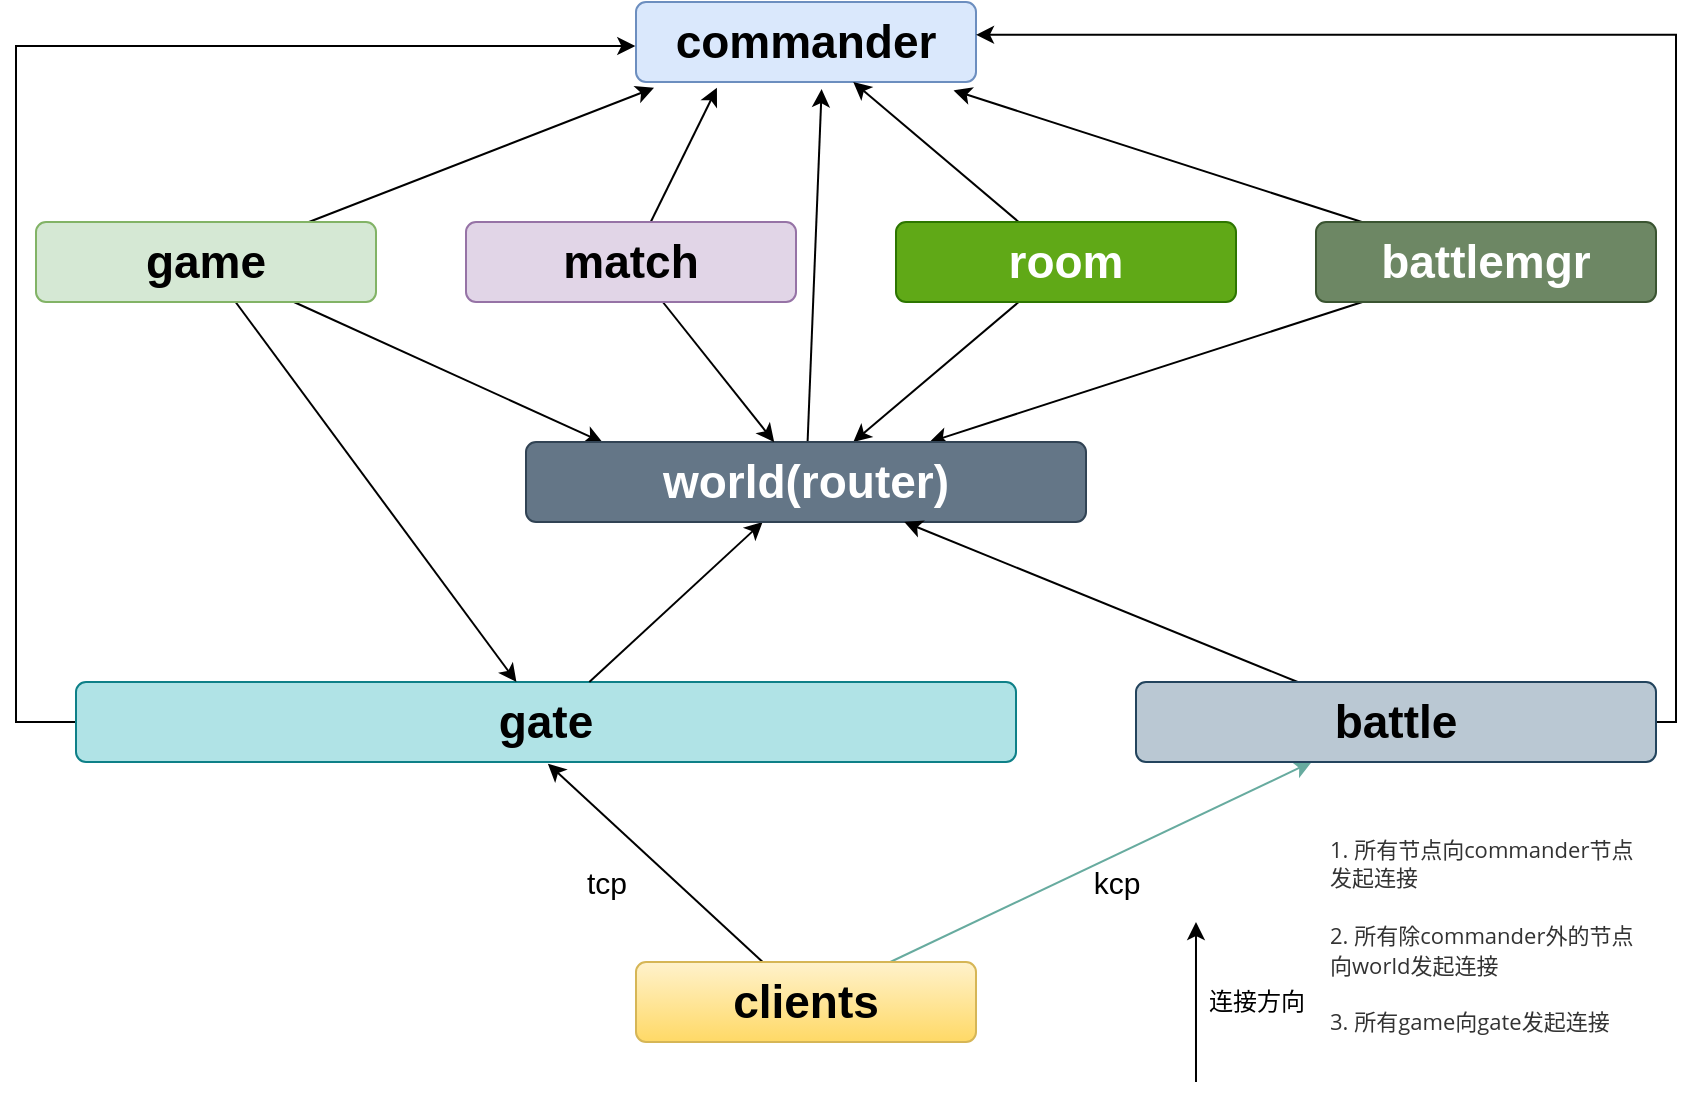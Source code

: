 <mxfile version="14.6.10" type="github">
  <diagram id="R2lEEEUBdFMjLlhIrx00" name="Page-1">
    <mxGraphModel dx="1038" dy="583" grid="1" gridSize="10" guides="1" tooltips="1" connect="1" arrows="1" fold="1" page="1" pageScale="1" pageWidth="850" pageHeight="1100" math="0" shadow="0" extFonts="Permanent Marker^https://fonts.googleapis.com/css?family=Permanent+Marker">
      <root>
        <mxCell id="0" />
        <mxCell id="1" parent="0" />
        <mxCell id="JLXV0XZNVWzaatGmjZRa-2" value="&lt;span style=&quot;font-size: 23px&quot;&gt;commander&lt;/span&gt;" style="html=1;shadow=0;dashed=0;shape=mxgraph.bootstrap.rrect;rSize=5;strokeWidth=1;whiteSpace=wrap;align=center;verticalAlign=middle;spacingLeft=0;fontStyle=1;fontSize=14;spacing=5;fillColor=#dae8fc;strokeColor=#6c8ebf;" parent="1" vertex="1">
          <mxGeometry x="340" y="200" width="170" height="40" as="geometry" />
        </mxCell>
        <mxCell id="3j_-m7_8ODEtrv5ekoMe-3" style="edgeStyle=orthogonalEdgeStyle;rounded=0;orthogonalLoop=1;jettySize=auto;html=1;entryX=-0.002;entryY=0.55;entryDx=0;entryDy=0;entryPerimeter=0;startArrow=none;startFill=0;endArrow=classic;endFill=1;" edge="1" parent="1" source="JLXV0XZNVWzaatGmjZRa-3" target="JLXV0XZNVWzaatGmjZRa-2">
          <mxGeometry relative="1" as="geometry">
            <Array as="points">
              <mxPoint x="30" y="560" />
              <mxPoint x="30" y="222" />
            </Array>
          </mxGeometry>
        </mxCell>
        <mxCell id="JLXV0XZNVWzaatGmjZRa-3" value="&lt;span style=&quot;font-size: 23px&quot;&gt;gate&lt;/span&gt;" style="html=1;shadow=0;dashed=0;shape=mxgraph.bootstrap.rrect;rSize=5;strokeWidth=1;whiteSpace=wrap;align=center;verticalAlign=middle;spacingLeft=0;fontStyle=1;fontSize=14;spacing=5;fillColor=#b0e3e6;strokeColor=#0e8088;" parent="1" vertex="1">
          <mxGeometry x="60" y="540" width="470" height="40" as="geometry" />
        </mxCell>
        <mxCell id="JLXV0XZNVWzaatGmjZRa-17" style="edgeStyle=none;rounded=0;orthogonalLoop=1;jettySize=auto;html=1;" parent="1" source="JLXV0XZNVWzaatGmjZRa-4" target="JLXV0XZNVWzaatGmjZRa-7" edge="1">
          <mxGeometry relative="1" as="geometry" />
        </mxCell>
        <mxCell id="JLXV0XZNVWzaatGmjZRa-74" style="edgeStyle=none;rounded=0;orthogonalLoop=1;jettySize=auto;html=1;startArrow=none;startFill=0;endArrow=classic;endFill=1;strokeColor=#000000;strokeWidth=1;" parent="1" source="JLXV0XZNVWzaatGmjZRa-4" target="JLXV0XZNVWzaatGmjZRa-2" edge="1">
          <mxGeometry relative="1" as="geometry" />
        </mxCell>
        <mxCell id="JLXV0XZNVWzaatGmjZRa-4" value="&lt;span style=&quot;font-size: 23px&quot;&gt;room&lt;/span&gt;" style="html=1;shadow=0;dashed=0;shape=mxgraph.bootstrap.rrect;rSize=5;strokeWidth=1;whiteSpace=wrap;align=center;verticalAlign=middle;spacingLeft=0;fontStyle=1;fontSize=14;spacing=5;fillColor=#60a917;strokeColor=#2D7600;fontColor=#ffffff;" parent="1" vertex="1">
          <mxGeometry x="470" y="310" width="170" height="40" as="geometry" />
        </mxCell>
        <mxCell id="JLXV0XZNVWzaatGmjZRa-15" style="edgeStyle=none;rounded=0;orthogonalLoop=1;jettySize=auto;html=1;entryX=0.137;entryY=0.005;entryDx=0;entryDy=0;entryPerimeter=0;" parent="1" source="JLXV0XZNVWzaatGmjZRa-5" target="JLXV0XZNVWzaatGmjZRa-7" edge="1">
          <mxGeometry relative="1" as="geometry" />
        </mxCell>
        <mxCell id="JLXV0XZNVWzaatGmjZRa-72" style="edgeStyle=none;rounded=0;orthogonalLoop=1;jettySize=auto;html=1;entryX=0.053;entryY=1.073;entryDx=0;entryDy=0;entryPerimeter=0;startArrow=none;startFill=0;endArrow=classic;endFill=1;strokeColor=#000000;strokeWidth=1;" parent="1" source="JLXV0XZNVWzaatGmjZRa-5" target="JLXV0XZNVWzaatGmjZRa-2" edge="1">
          <mxGeometry relative="1" as="geometry" />
        </mxCell>
        <mxCell id="JLXV0XZNVWzaatGmjZRa-76" style="edgeStyle=none;rounded=0;orthogonalLoop=1;jettySize=auto;html=1;startArrow=none;startFill=0;endArrow=classic;endFill=1;strokeColor=#000000;strokeWidth=1;" parent="1" source="JLXV0XZNVWzaatGmjZRa-5" target="JLXV0XZNVWzaatGmjZRa-3" edge="1">
          <mxGeometry relative="1" as="geometry" />
        </mxCell>
        <mxCell id="JLXV0XZNVWzaatGmjZRa-5" value="&lt;span style=&quot;font-size: 23px&quot;&gt;game&lt;/span&gt;" style="html=1;shadow=0;dashed=0;shape=mxgraph.bootstrap.rrect;rSize=5;strokeWidth=1;whiteSpace=wrap;align=center;verticalAlign=middle;spacingLeft=0;fontStyle=1;fontSize=14;spacing=5;fillColor=#d5e8d4;strokeColor=#82b366;" parent="1" vertex="1">
          <mxGeometry x="40" y="310" width="170" height="40" as="geometry" />
        </mxCell>
        <mxCell id="JLXV0XZNVWzaatGmjZRa-18" style="edgeStyle=none;rounded=0;orthogonalLoop=1;jettySize=auto;html=1;" parent="1" source="JLXV0XZNVWzaatGmjZRa-6" target="JLXV0XZNVWzaatGmjZRa-7" edge="1">
          <mxGeometry relative="1" as="geometry" />
        </mxCell>
        <mxCell id="JLXV0XZNVWzaatGmjZRa-75" style="edgeStyle=none;rounded=0;orthogonalLoop=1;jettySize=auto;html=1;entryX=0.934;entryY=1.105;entryDx=0;entryDy=0;entryPerimeter=0;startArrow=none;startFill=0;endArrow=classic;endFill=1;strokeColor=#000000;strokeWidth=1;" parent="1" source="JLXV0XZNVWzaatGmjZRa-6" target="JLXV0XZNVWzaatGmjZRa-2" edge="1">
          <mxGeometry relative="1" as="geometry" />
        </mxCell>
        <mxCell id="JLXV0XZNVWzaatGmjZRa-6" value="&lt;span style=&quot;font-size: 23px&quot;&gt;battlemgr&lt;/span&gt;" style="html=1;shadow=0;dashed=0;shape=mxgraph.bootstrap.rrect;rSize=5;strokeWidth=1;whiteSpace=wrap;align=center;verticalAlign=middle;spacingLeft=0;fontStyle=1;fontSize=14;spacing=5;fillColor=#6d8764;strokeColor=#3A5431;fontColor=#ffffff;" parent="1" vertex="1">
          <mxGeometry x="680" y="310" width="170" height="40" as="geometry" />
        </mxCell>
        <mxCell id="JLXV0XZNVWzaatGmjZRa-77" style="edgeStyle=none;rounded=0;orthogonalLoop=1;jettySize=auto;html=1;startArrow=classic;startFill=1;endArrow=none;endFill=0;strokeColor=#000000;strokeWidth=1;" parent="1" source="JLXV0XZNVWzaatGmjZRa-7" target="JLXV0XZNVWzaatGmjZRa-3" edge="1">
          <mxGeometry relative="1" as="geometry" />
        </mxCell>
        <mxCell id="JLXV0XZNVWzaatGmjZRa-80" style="edgeStyle=none;rounded=0;orthogonalLoop=1;jettySize=auto;html=1;entryX=0.546;entryY=1.089;entryDx=0;entryDy=0;entryPerimeter=0;startArrow=none;startFill=0;endArrow=classic;endFill=1;strokeColor=#000000;strokeWidth=1;" parent="1" source="JLXV0XZNVWzaatGmjZRa-7" target="JLXV0XZNVWzaatGmjZRa-2" edge="1">
          <mxGeometry relative="1" as="geometry" />
        </mxCell>
        <mxCell id="JLXV0XZNVWzaatGmjZRa-7" value="&lt;span style=&quot;font-size: 23px&quot;&gt;world(router)&lt;/span&gt;" style="html=1;shadow=0;dashed=0;shape=mxgraph.bootstrap.rrect;rSize=5;strokeWidth=1;whiteSpace=wrap;align=center;verticalAlign=middle;spacingLeft=0;fontStyle=1;fontSize=14;spacing=5;fillColor=#647687;strokeColor=#314354;fontColor=#ffffff;" parent="1" vertex="1">
          <mxGeometry x="285" y="420" width="280" height="40" as="geometry" />
        </mxCell>
        <mxCell id="JLXV0XZNVWzaatGmjZRa-11" style="edgeStyle=none;orthogonalLoop=1;jettySize=auto;html=1;entryX=0.502;entryY=1.021;entryDx=0;entryDy=0;entryPerimeter=0;rounded=0;" parent="1" source="JLXV0XZNVWzaatGmjZRa-8" target="JLXV0XZNVWzaatGmjZRa-3" edge="1">
          <mxGeometry relative="1" as="geometry" />
        </mxCell>
        <mxCell id="JLXV0XZNVWzaatGmjZRa-12" style="edgeStyle=none;rounded=0;orthogonalLoop=1;jettySize=auto;html=1;strokeColor=#67AB9F;" parent="1" source="JLXV0XZNVWzaatGmjZRa-8" target="JLXV0XZNVWzaatGmjZRa-9" edge="1">
          <mxGeometry relative="1" as="geometry" />
        </mxCell>
        <mxCell id="JLXV0XZNVWzaatGmjZRa-8" value="&lt;span style=&quot;font-size: 23px&quot;&gt;clients&lt;/span&gt;" style="html=1;shadow=0;dashed=0;shape=mxgraph.bootstrap.rrect;rSize=5;strokeWidth=1;whiteSpace=wrap;align=center;verticalAlign=middle;spacingLeft=0;fontStyle=1;fontSize=14;spacing=5;fillColor=#fff2cc;strokeColor=#d6b656;gradientColor=#ffd966;" parent="1" vertex="1">
          <mxGeometry x="340" y="680" width="170" height="40" as="geometry" />
        </mxCell>
        <mxCell id="JLXV0XZNVWzaatGmjZRa-14" style="edgeStyle=none;rounded=0;orthogonalLoop=1;jettySize=auto;html=1;" parent="1" source="JLXV0XZNVWzaatGmjZRa-9" target="JLXV0XZNVWzaatGmjZRa-7" edge="1">
          <mxGeometry relative="1" as="geometry" />
        </mxCell>
        <mxCell id="3j_-m7_8ODEtrv5ekoMe-4" style="edgeStyle=orthogonalEdgeStyle;rounded=0;orthogonalLoop=1;jettySize=auto;html=1;entryX=1;entryY=0.41;entryDx=0;entryDy=0;entryPerimeter=0;startArrow=none;startFill=0;endArrow=classic;endFill=1;" edge="1" parent="1" source="JLXV0XZNVWzaatGmjZRa-9" target="JLXV0XZNVWzaatGmjZRa-2">
          <mxGeometry relative="1" as="geometry">
            <Array as="points">
              <mxPoint x="860" y="560" />
              <mxPoint x="860" y="216" />
            </Array>
          </mxGeometry>
        </mxCell>
        <mxCell id="JLXV0XZNVWzaatGmjZRa-9" value="&lt;span style=&quot;font-size: 23px&quot;&gt;battle&lt;/span&gt;" style="html=1;shadow=0;dashed=0;shape=mxgraph.bootstrap.rrect;rSize=5;strokeWidth=1;whiteSpace=wrap;align=center;verticalAlign=middle;spacingLeft=0;fontStyle=1;fontSize=14;spacing=5;fillColor=#bac8d3;strokeColor=#23445d;" parent="1" vertex="1">
          <mxGeometry x="590" y="540" width="260" height="40" as="geometry" />
        </mxCell>
        <mxCell id="JLXV0XZNVWzaatGmjZRa-16" style="edgeStyle=none;rounded=0;orthogonalLoop=1;jettySize=auto;html=1;" parent="1" source="JLXV0XZNVWzaatGmjZRa-10" target="JLXV0XZNVWzaatGmjZRa-7" edge="1">
          <mxGeometry relative="1" as="geometry" />
        </mxCell>
        <mxCell id="JLXV0XZNVWzaatGmjZRa-73" style="edgeStyle=none;rounded=0;orthogonalLoop=1;jettySize=auto;html=1;entryX=0.238;entryY=1.073;entryDx=0;entryDy=0;entryPerimeter=0;startArrow=none;startFill=0;endArrow=classic;endFill=1;strokeColor=#000000;strokeWidth=1;" parent="1" source="JLXV0XZNVWzaatGmjZRa-10" target="JLXV0XZNVWzaatGmjZRa-2" edge="1">
          <mxGeometry relative="1" as="geometry" />
        </mxCell>
        <mxCell id="JLXV0XZNVWzaatGmjZRa-10" value="&lt;span style=&quot;font-size: 23px&quot;&gt;match&lt;/span&gt;" style="html=1;shadow=0;dashed=0;shape=mxgraph.bootstrap.rrect;rSize=5;strokeWidth=1;whiteSpace=wrap;align=center;verticalAlign=middle;spacingLeft=0;fontStyle=1;fontSize=14;spacing=5;fillColor=#e1d5e7;strokeColor=#9673a6;" parent="1" vertex="1">
          <mxGeometry x="255" y="310" width="165" height="40" as="geometry" />
        </mxCell>
        <mxCell id="JLXV0XZNVWzaatGmjZRa-29" value="&lt;font style=&quot;font-size: 15px&quot;&gt;kcp&lt;/font&gt;" style="text;html=1;resizable=0;autosize=1;align=center;verticalAlign=middle;points=[];fillColor=none;strokeColor=none;rounded=0;" parent="1" vertex="1">
          <mxGeometry x="560" y="630" width="40" height="20" as="geometry" />
        </mxCell>
        <mxCell id="JLXV0XZNVWzaatGmjZRa-30" value="&lt;font style=&quot;font-size: 15px&quot;&gt;tcp&lt;/font&gt;" style="text;html=1;resizable=0;autosize=1;align=center;verticalAlign=middle;points=[];fillColor=none;strokeColor=none;rounded=0;" parent="1" vertex="1">
          <mxGeometry x="305" y="630" width="40" height="20" as="geometry" />
        </mxCell>
        <mxCell id="JLXV0XZNVWzaatGmjZRa-78" style="edgeStyle=none;rounded=0;orthogonalLoop=1;jettySize=auto;html=1;" parent="1" edge="1">
          <mxGeometry relative="1" as="geometry">
            <mxPoint x="620" y="740" as="sourcePoint" />
            <mxPoint x="619.997" y="660" as="targetPoint" />
          </mxGeometry>
        </mxCell>
        <mxCell id="JLXV0XZNVWzaatGmjZRa-79" value="连接方向" style="text;html=1;align=center;verticalAlign=middle;resizable=0;points=[];autosize=1;" parent="1" vertex="1">
          <mxGeometry x="620" y="690" width="60" height="20" as="geometry" />
        </mxCell>
        <mxCell id="3j_-m7_8ODEtrv5ekoMe-5" value="&lt;span style=&quot;color: rgb(51 , 51 , 51) ; font-family: &amp;#34;open sans&amp;#34; , &amp;#34;clear sans&amp;#34; , &amp;#34;helvetica neue&amp;#34; , &amp;#34;helvetica&amp;#34; , &amp;#34;arial&amp;#34; , sans-serif ; font-size: 11px ; font-style: normal ; font-weight: 400 ; letter-spacing: normal ; text-align: left ; text-indent: 0px ; text-transform: none ; word-spacing: 0px ; background-color: rgb(255 , 255 , 255) ; display: inline ; float: none&quot;&gt;1. 所有节点向commander节点发起连接&lt;br&gt;&lt;br&gt;2. 所有&lt;span style=&quot;font-family: &amp;#34;open sans&amp;#34; , &amp;#34;clear sans&amp;#34; , &amp;#34;helvetica neue&amp;#34; , &amp;#34;helvetica&amp;#34; , &amp;#34;arial&amp;#34; , sans-serif&quot;&gt;除&lt;/span&gt;&lt;span style=&quot;font-family: &amp;#34;open sans&amp;#34; , &amp;#34;clear sans&amp;#34; , &amp;#34;helvetica neue&amp;#34; , &amp;#34;helvetica&amp;#34; , &amp;#34;arial&amp;#34; , sans-serif&quot;&gt;commander外的节点向world发起连接&lt;br&gt;&lt;br&gt;&lt;/span&gt;3. 所有game向gate发起连接&lt;br&gt;&lt;/span&gt;" style="text;whiteSpace=wrap;html=1;" vertex="1" parent="1">
          <mxGeometry x="685" y="610" width="160" height="110" as="geometry" />
        </mxCell>
      </root>
    </mxGraphModel>
  </diagram>
</mxfile>
